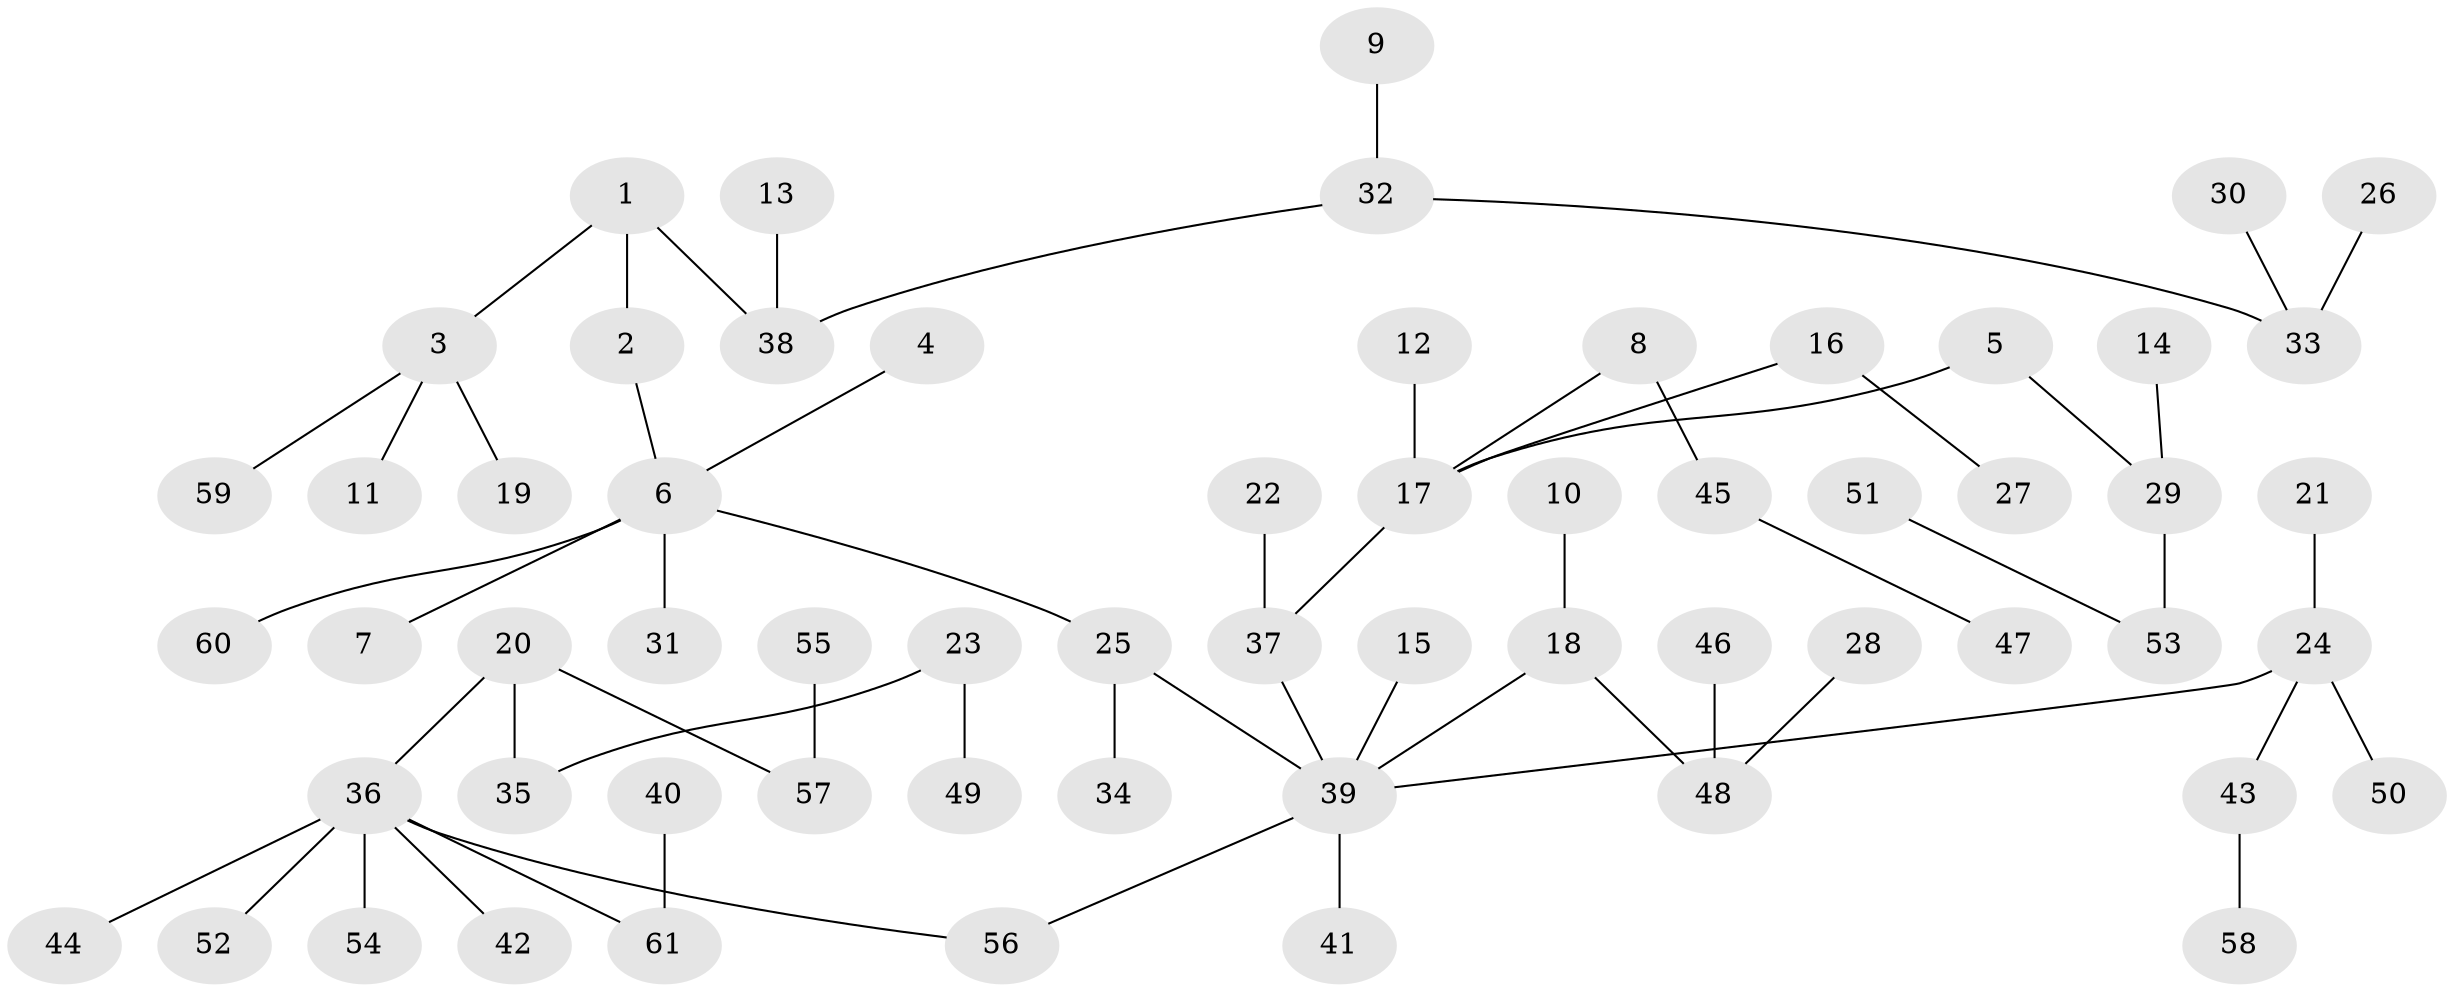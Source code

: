 // original degree distribution, {3: 0.1322314049586777, 2: 0.2396694214876033, 7: 0.01652892561983471, 4: 0.08264462809917356, 6: 0.008264462809917356, 8: 0.008264462809917356, 1: 0.5041322314049587, 5: 0.008264462809917356}
// Generated by graph-tools (version 1.1) at 2025/50/03/09/25 03:50:18]
// undirected, 61 vertices, 60 edges
graph export_dot {
graph [start="1"]
  node [color=gray90,style=filled];
  1;
  2;
  3;
  4;
  5;
  6;
  7;
  8;
  9;
  10;
  11;
  12;
  13;
  14;
  15;
  16;
  17;
  18;
  19;
  20;
  21;
  22;
  23;
  24;
  25;
  26;
  27;
  28;
  29;
  30;
  31;
  32;
  33;
  34;
  35;
  36;
  37;
  38;
  39;
  40;
  41;
  42;
  43;
  44;
  45;
  46;
  47;
  48;
  49;
  50;
  51;
  52;
  53;
  54;
  55;
  56;
  57;
  58;
  59;
  60;
  61;
  1 -- 2 [weight=1.0];
  1 -- 3 [weight=1.0];
  1 -- 38 [weight=1.0];
  2 -- 6 [weight=1.0];
  3 -- 11 [weight=1.0];
  3 -- 19 [weight=1.0];
  3 -- 59 [weight=1.0];
  4 -- 6 [weight=1.0];
  5 -- 17 [weight=1.0];
  5 -- 29 [weight=1.0];
  6 -- 7 [weight=1.0];
  6 -- 25 [weight=1.0];
  6 -- 31 [weight=1.0];
  6 -- 60 [weight=1.0];
  8 -- 17 [weight=1.0];
  8 -- 45 [weight=1.0];
  9 -- 32 [weight=1.0];
  10 -- 18 [weight=1.0];
  12 -- 17 [weight=1.0];
  13 -- 38 [weight=1.0];
  14 -- 29 [weight=1.0];
  15 -- 39 [weight=1.0];
  16 -- 17 [weight=1.0];
  16 -- 27 [weight=1.0];
  17 -- 37 [weight=1.0];
  18 -- 39 [weight=1.0];
  18 -- 48 [weight=1.0];
  20 -- 35 [weight=1.0];
  20 -- 36 [weight=1.0];
  20 -- 57 [weight=1.0];
  21 -- 24 [weight=1.0];
  22 -- 37 [weight=1.0];
  23 -- 35 [weight=1.0];
  23 -- 49 [weight=1.0];
  24 -- 39 [weight=1.0];
  24 -- 43 [weight=1.0];
  24 -- 50 [weight=1.0];
  25 -- 34 [weight=1.0];
  25 -- 39 [weight=1.0];
  26 -- 33 [weight=1.0];
  28 -- 48 [weight=1.0];
  29 -- 53 [weight=1.0];
  30 -- 33 [weight=1.0];
  32 -- 33 [weight=1.0];
  32 -- 38 [weight=1.0];
  36 -- 42 [weight=1.0];
  36 -- 44 [weight=1.0];
  36 -- 52 [weight=1.0];
  36 -- 54 [weight=1.0];
  36 -- 56 [weight=1.0];
  36 -- 61 [weight=1.0];
  37 -- 39 [weight=1.0];
  39 -- 41 [weight=1.0];
  39 -- 56 [weight=1.0];
  40 -- 61 [weight=1.0];
  43 -- 58 [weight=1.0];
  45 -- 47 [weight=1.0];
  46 -- 48 [weight=1.0];
  51 -- 53 [weight=1.0];
  55 -- 57 [weight=1.0];
}
